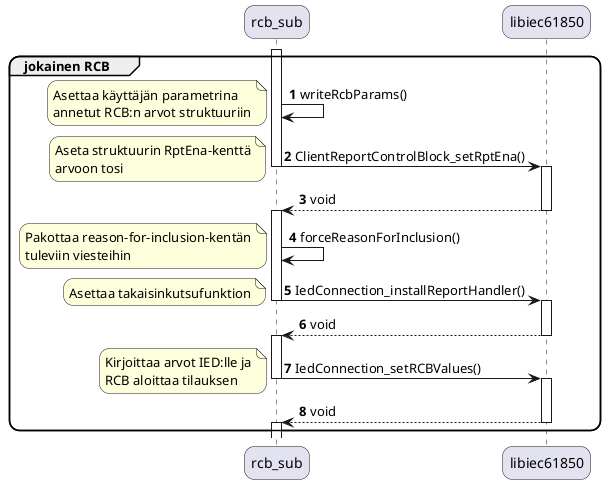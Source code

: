 @startuml
autonumber

skinparam roundcorner 20

participant "rcb_sub" as rcbsub
participant "libiec61850" as libiec

activate rcbsub
group jokainen RCB
	rcbsub -> rcbsub : writeRcbParams()
	note left
		Asettaa käyttäjän parametrina
		annetut RCB:n arvot struktuuriin
	end note
	rcbsub -> libiec : ClientReportControlBlock_setRptEna()
	deactivate rcbsub
	activate libiec
	note left
		Aseta struktuurin RptEna-kenttä
		arvoon tosi
	end note
	libiec --> rcbsub :  void
	deactivate libiec
	activate rcbsub
	rcbsub -> rcbsub : forceReasonForInclusion()
	note left
		Pakottaa reason-for-inclusion-kentän
		tuleviin viesteihin
	end note
	rcbsub -> libiec : IedConnection_installReportHandler()
	deactivate rcbsub
	activate libiec
	note left
		Asettaa takaisinkutsufunktion
	end note
	libiec --> rcbsub : void
	deactivate libiec
	activate rcbsub
	rcbsub -> libiec : IedConnection_setRCBValues()
	deactivate rcbsub
	activate libiec
	note left
		Kirjoittaa arvot IED:lle ja
		RCB aloittaa tilauksen
	end note
	libiec --> rcbsub : void
	deactivate libiec
	activate rcbsub
end group
@enduml
